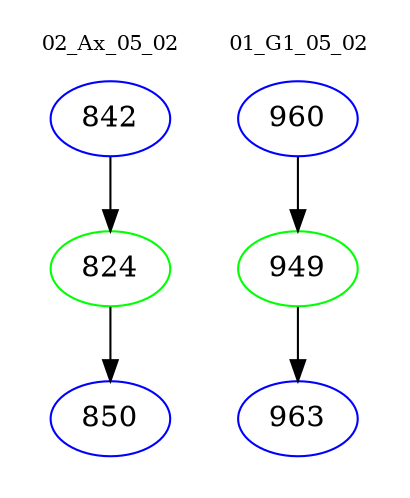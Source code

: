 digraph{
subgraph cluster_0 {
color = white
label = "02_Ax_05_02";
fontsize=10;
T0_842 [label="842", color="blue"]
T0_842 -> T0_824 [color="black"]
T0_824 [label="824", color="green"]
T0_824 -> T0_850 [color="black"]
T0_850 [label="850", color="blue"]
}
subgraph cluster_1 {
color = white
label = "01_G1_05_02";
fontsize=10;
T1_960 [label="960", color="blue"]
T1_960 -> T1_949 [color="black"]
T1_949 [label="949", color="green"]
T1_949 -> T1_963 [color="black"]
T1_963 [label="963", color="blue"]
}
}
